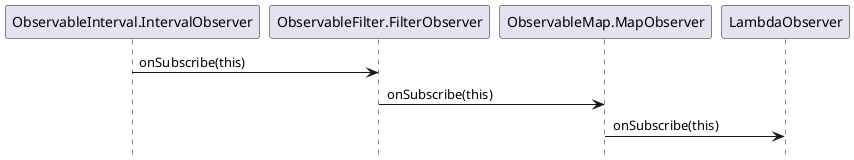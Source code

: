 @startuml
hide footbox
ObservableInterval.IntervalObserver -> ObservableFilter.FilterObserver : onSubscribe(this)
ObservableFilter.FilterObserver -> ObservableMap.MapObserver : onSubscribe(this)
ObservableMap.MapObserver -> LambdaObserver : onSubscribe(this)
@enduml